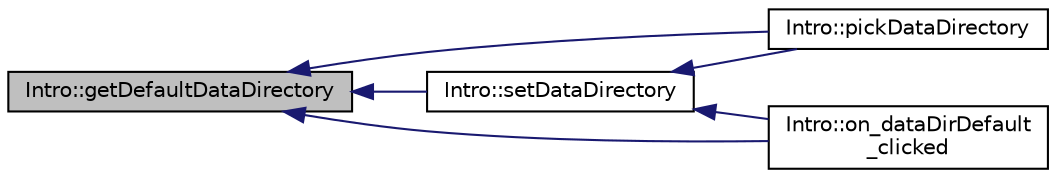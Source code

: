 digraph "Intro::getDefaultDataDirectory"
{
  edge [fontname="Helvetica",fontsize="10",labelfontname="Helvetica",labelfontsize="10"];
  node [fontname="Helvetica",fontsize="10",shape=record];
  rankdir="LR";
  Node14 [label="Intro::getDefaultDataDirectory",height=0.2,width=0.4,color="black", fillcolor="grey75", style="filled", fontcolor="black"];
  Node14 -> Node15 [dir="back",color="midnightblue",fontsize="10",style="solid",fontname="Helvetica"];
  Node15 [label="Intro::setDataDirectory",height=0.2,width=0.4,color="black", fillcolor="white", style="filled",URL="$class_intro.html#a2f11c0fccc56ec7bb53cfddec98ee21b"];
  Node15 -> Node16 [dir="back",color="midnightblue",fontsize="10",style="solid",fontname="Helvetica"];
  Node16 [label="Intro::pickDataDirectory",height=0.2,width=0.4,color="black", fillcolor="white", style="filled",URL="$class_intro.html#a3e0e541cd0e55fe71484055964925cfc",tooltip="Determine data directory. "];
  Node15 -> Node17 [dir="back",color="midnightblue",fontsize="10",style="solid",fontname="Helvetica"];
  Node17 [label="Intro::on_dataDirDefault\l_clicked",height=0.2,width=0.4,color="black", fillcolor="white", style="filled",URL="$class_intro.html#ae4cefbcd5e61f62cb2a59f38bc2ae52f"];
  Node14 -> Node16 [dir="back",color="midnightblue",fontsize="10",style="solid",fontname="Helvetica"];
  Node14 -> Node17 [dir="back",color="midnightblue",fontsize="10",style="solid",fontname="Helvetica"];
}
